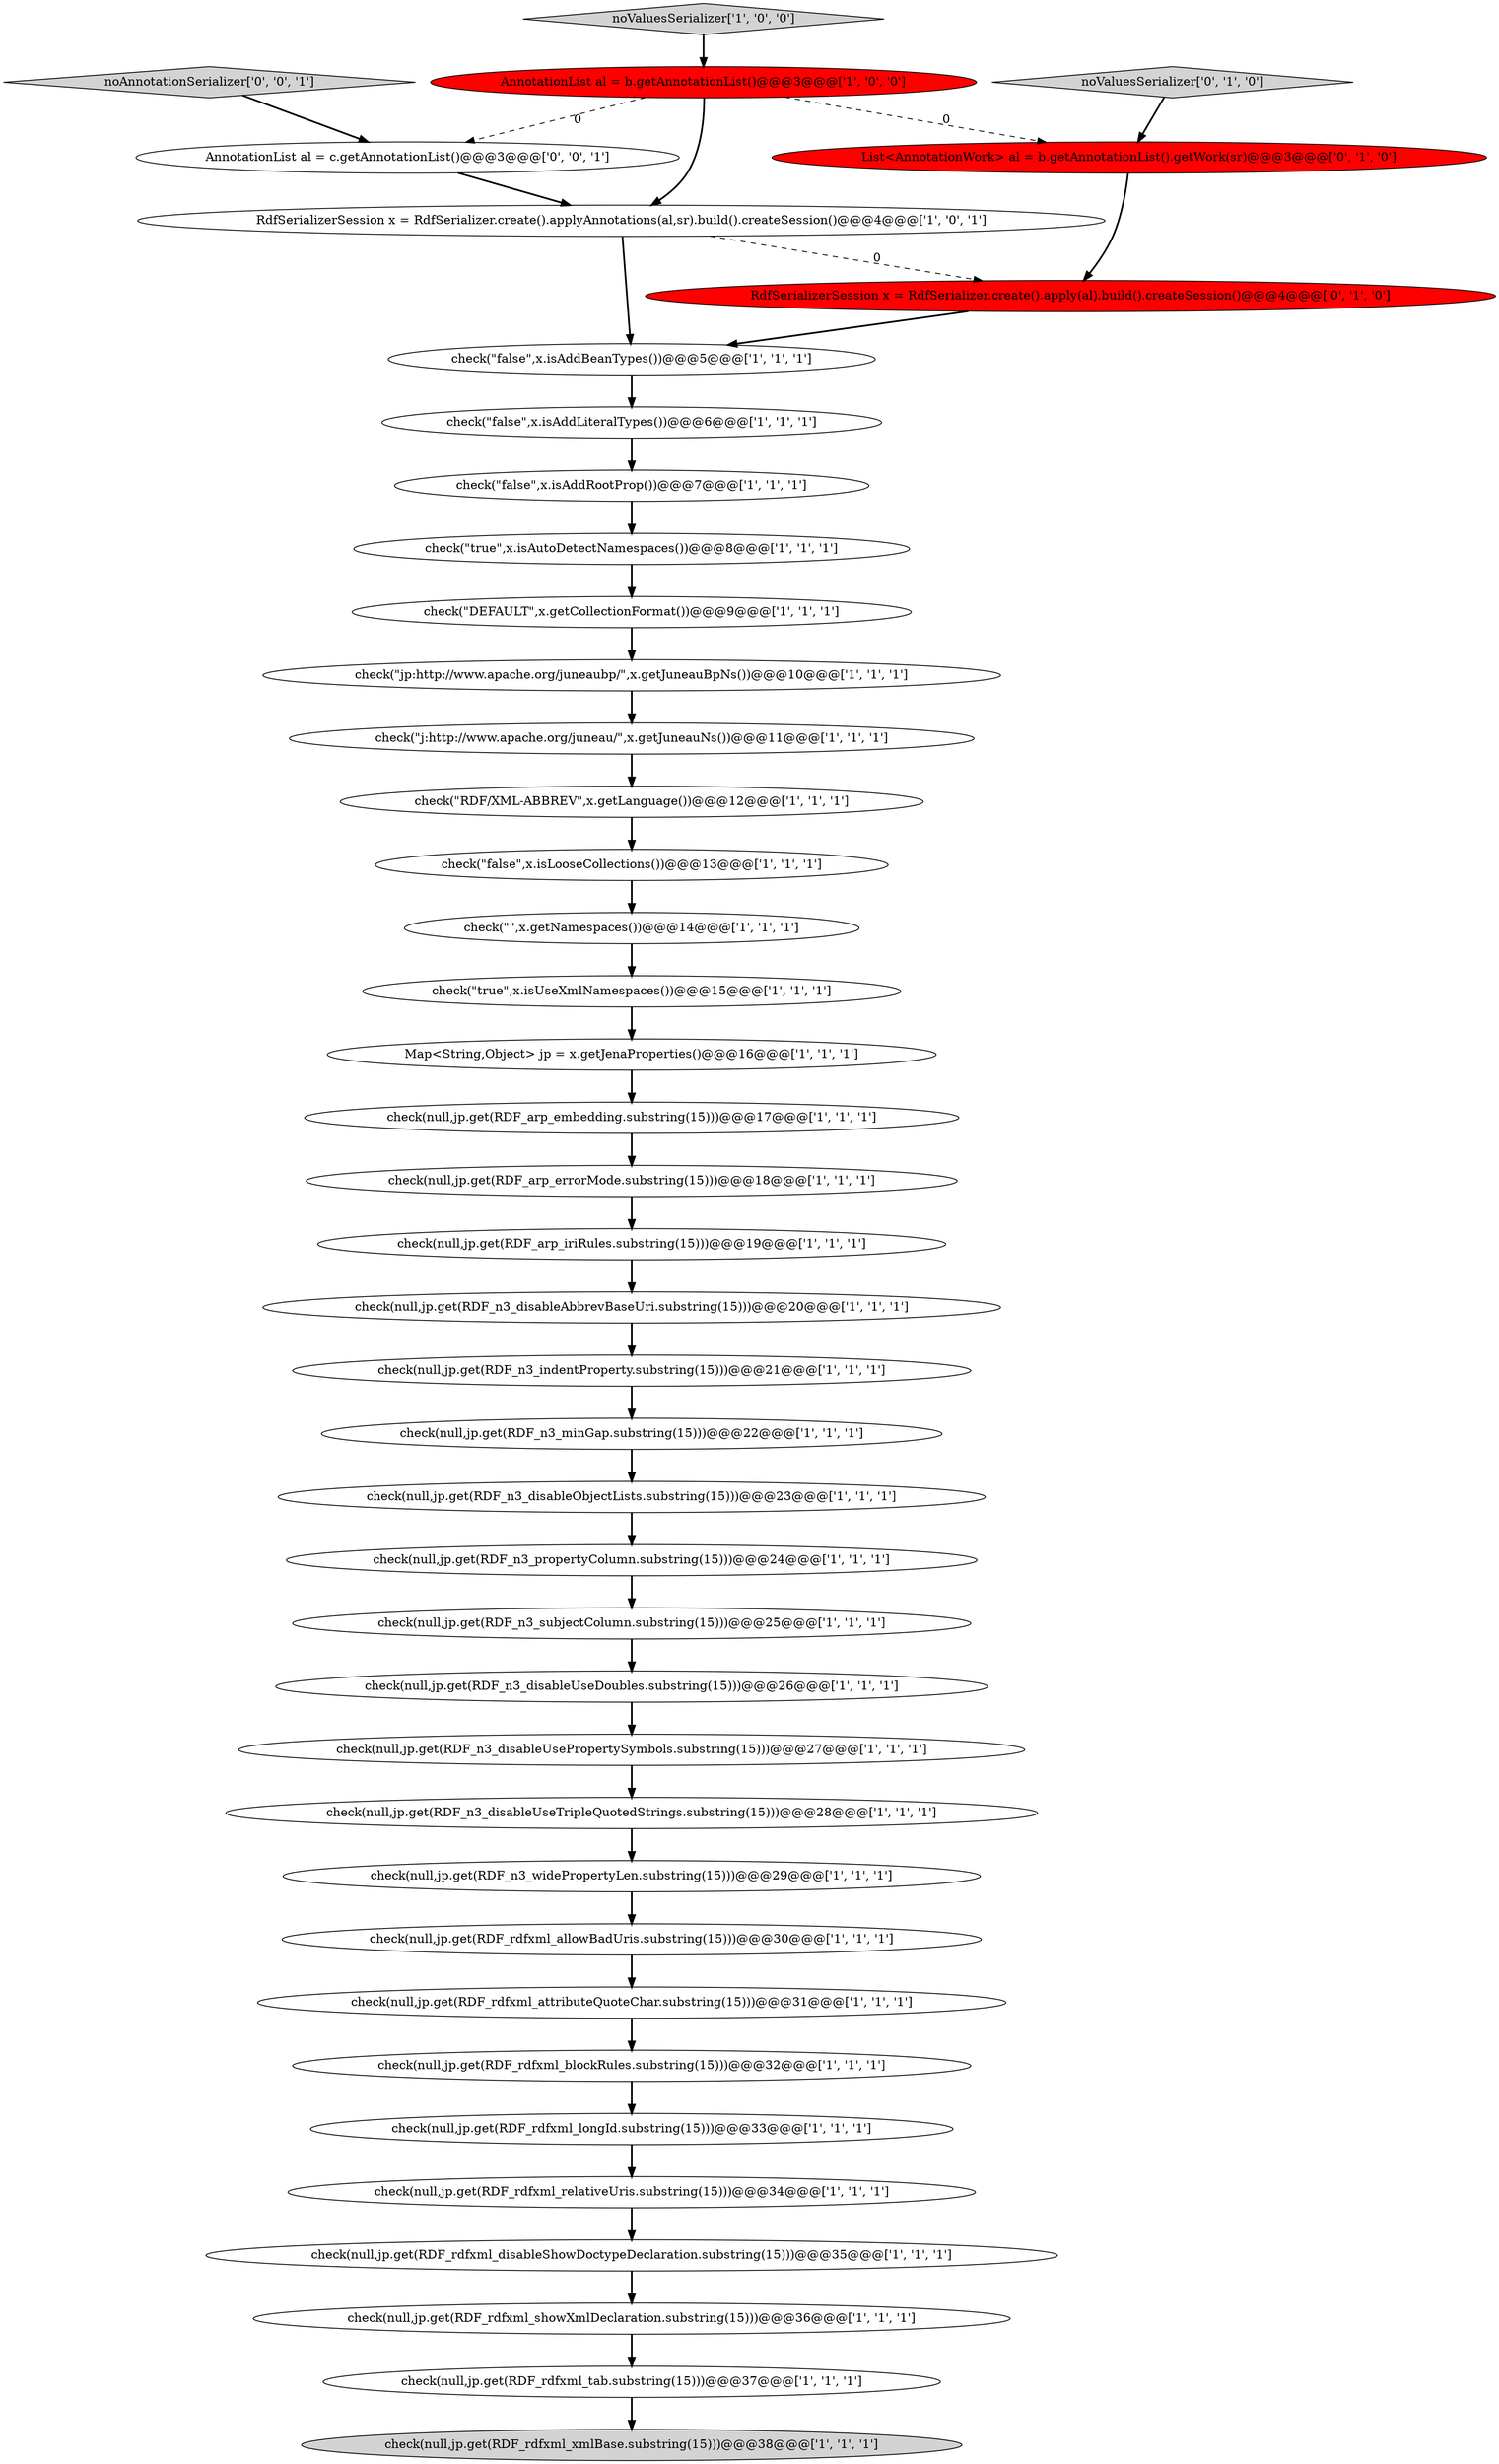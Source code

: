 digraph {
13 [style = filled, label = "check(\"DEFAULT\",x.getCollectionFormat())@@@9@@@['1', '1', '1']", fillcolor = white, shape = ellipse image = "AAA0AAABBB1BBB"];
18 [style = filled, label = "check(\"true\",x.isAutoDetectNamespaces())@@@8@@@['1', '1', '1']", fillcolor = white, shape = ellipse image = "AAA0AAABBB1BBB"];
39 [style = filled, label = "RdfSerializerSession x = RdfSerializer.create().apply(al).build().createSession()@@@4@@@['0', '1', '0']", fillcolor = red, shape = ellipse image = "AAA1AAABBB2BBB"];
1 [style = filled, label = "AnnotationList al = b.getAnnotationList()@@@3@@@['1', '0', '0']", fillcolor = red, shape = ellipse image = "AAA1AAABBB1BBB"];
16 [style = filled, label = "check(null,jp.get(RDF_rdfxml_tab.substring(15)))@@@37@@@['1', '1', '1']", fillcolor = white, shape = ellipse image = "AAA0AAABBB1BBB"];
3 [style = filled, label = "check(null,jp.get(RDF_n3_disableObjectLists.substring(15)))@@@23@@@['1', '1', '1']", fillcolor = white, shape = ellipse image = "AAA0AAABBB1BBB"];
40 [style = filled, label = "AnnotationList al = c.getAnnotationList()@@@3@@@['0', '0', '1']", fillcolor = white, shape = ellipse image = "AAA0AAABBB3BBB"];
15 [style = filled, label = "check(\"RDF/XML-ABBREV\",x.getLanguage())@@@12@@@['1', '1', '1']", fillcolor = white, shape = ellipse image = "AAA0AAABBB1BBB"];
24 [style = filled, label = "noValuesSerializer['1', '0', '0']", fillcolor = lightgray, shape = diamond image = "AAA0AAABBB1BBB"];
11 [style = filled, label = "check(\"true\",x.isUseXmlNamespaces())@@@15@@@['1', '1', '1']", fillcolor = white, shape = ellipse image = "AAA0AAABBB1BBB"];
21 [style = filled, label = "check(null,jp.get(RDF_rdfxml_allowBadUris.substring(15)))@@@30@@@['1', '1', '1']", fillcolor = white, shape = ellipse image = "AAA0AAABBB1BBB"];
8 [style = filled, label = "check(null,jp.get(RDF_n3_minGap.substring(15)))@@@22@@@['1', '1', '1']", fillcolor = white, shape = ellipse image = "AAA0AAABBB1BBB"];
19 [style = filled, label = "Map<String,Object> jp = x.getJenaProperties()@@@16@@@['1', '1', '1']", fillcolor = white, shape = ellipse image = "AAA0AAABBB1BBB"];
20 [style = filled, label = "check(null,jp.get(RDF_rdfxml_xmlBase.substring(15)))@@@38@@@['1', '1', '1']", fillcolor = lightgray, shape = ellipse image = "AAA0AAABBB1BBB"];
31 [style = filled, label = "check(null,jp.get(RDF_n3_disableAbbrevBaseUri.substring(15)))@@@20@@@['1', '1', '1']", fillcolor = white, shape = ellipse image = "AAA0AAABBB1BBB"];
0 [style = filled, label = "check(null,jp.get(RDF_n3_disableUsePropertySymbols.substring(15)))@@@27@@@['1', '1', '1']", fillcolor = white, shape = ellipse image = "AAA0AAABBB1BBB"];
10 [style = filled, label = "check(\"false\",x.isAddLiteralTypes())@@@6@@@['1', '1', '1']", fillcolor = white, shape = ellipse image = "AAA0AAABBB1BBB"];
2 [style = filled, label = "check(\"jp:http://www.apache.org/juneaubp/\",x.getJuneauBpNs())@@@10@@@['1', '1', '1']", fillcolor = white, shape = ellipse image = "AAA0AAABBB1BBB"];
4 [style = filled, label = "check(\"j:http://www.apache.org/juneau/\",x.getJuneauNs())@@@11@@@['1', '1', '1']", fillcolor = white, shape = ellipse image = "AAA0AAABBB1BBB"];
37 [style = filled, label = "List<AnnotationWork> al = b.getAnnotationList().getWork(sr)@@@3@@@['0', '1', '0']", fillcolor = red, shape = ellipse image = "AAA1AAABBB2BBB"];
33 [style = filled, label = "check(null,jp.get(RDF_n3_propertyColumn.substring(15)))@@@24@@@['1', '1', '1']", fillcolor = white, shape = ellipse image = "AAA0AAABBB1BBB"];
17 [style = filled, label = "check(null,jp.get(RDF_rdfxml_showXmlDeclaration.substring(15)))@@@36@@@['1', '1', '1']", fillcolor = white, shape = ellipse image = "AAA0AAABBB1BBB"];
6 [style = filled, label = "check(null,jp.get(RDF_n3_disableUseTripleQuotedStrings.substring(15)))@@@28@@@['1', '1', '1']", fillcolor = white, shape = ellipse image = "AAA0AAABBB1BBB"];
41 [style = filled, label = "noAnnotationSerializer['0', '0', '1']", fillcolor = lightgray, shape = diamond image = "AAA0AAABBB3BBB"];
32 [style = filled, label = "check(null,jp.get(RDF_rdfxml_relativeUris.substring(15)))@@@34@@@['1', '1', '1']", fillcolor = white, shape = ellipse image = "AAA0AAABBB1BBB"];
36 [style = filled, label = "check(null,jp.get(RDF_arp_iriRules.substring(15)))@@@19@@@['1', '1', '1']", fillcolor = white, shape = ellipse image = "AAA0AAABBB1BBB"];
26 [style = filled, label = "check(null,jp.get(RDF_arp_embedding.substring(15)))@@@17@@@['1', '1', '1']", fillcolor = white, shape = ellipse image = "AAA0AAABBB1BBB"];
22 [style = filled, label = "check(null,jp.get(RDF_rdfxml_attributeQuoteChar.substring(15)))@@@31@@@['1', '1', '1']", fillcolor = white, shape = ellipse image = "AAA0AAABBB1BBB"];
12 [style = filled, label = "RdfSerializerSession x = RdfSerializer.create().applyAnnotations(al,sr).build().createSession()@@@4@@@['1', '0', '1']", fillcolor = white, shape = ellipse image = "AAA0AAABBB1BBB"];
34 [style = filled, label = "check(null,jp.get(RDF_n3_disableUseDoubles.substring(15)))@@@26@@@['1', '1', '1']", fillcolor = white, shape = ellipse image = "AAA0AAABBB1BBB"];
9 [style = filled, label = "check(null,jp.get(RDF_rdfxml_blockRules.substring(15)))@@@32@@@['1', '1', '1']", fillcolor = white, shape = ellipse image = "AAA0AAABBB1BBB"];
29 [style = filled, label = "check(null,jp.get(RDF_arp_errorMode.substring(15)))@@@18@@@['1', '1', '1']", fillcolor = white, shape = ellipse image = "AAA0AAABBB1BBB"];
14 [style = filled, label = "check(null,jp.get(RDF_rdfxml_longId.substring(15)))@@@33@@@['1', '1', '1']", fillcolor = white, shape = ellipse image = "AAA0AAABBB1BBB"];
28 [style = filled, label = "check(null,jp.get(RDF_rdfxml_disableShowDoctypeDeclaration.substring(15)))@@@35@@@['1', '1', '1']", fillcolor = white, shape = ellipse image = "AAA0AAABBB1BBB"];
23 [style = filled, label = "check(null,jp.get(RDF_n3_subjectColumn.substring(15)))@@@25@@@['1', '1', '1']", fillcolor = white, shape = ellipse image = "AAA0AAABBB1BBB"];
5 [style = filled, label = "check(\"false\",x.isLooseCollections())@@@13@@@['1', '1', '1']", fillcolor = white, shape = ellipse image = "AAA0AAABBB1BBB"];
38 [style = filled, label = "noValuesSerializer['0', '1', '0']", fillcolor = lightgray, shape = diamond image = "AAA0AAABBB2BBB"];
25 [style = filled, label = "check(\"\",x.getNamespaces())@@@14@@@['1', '1', '1']", fillcolor = white, shape = ellipse image = "AAA0AAABBB1BBB"];
7 [style = filled, label = "check(\"false\",x.isAddBeanTypes())@@@5@@@['1', '1', '1']", fillcolor = white, shape = ellipse image = "AAA0AAABBB1BBB"];
27 [style = filled, label = "check(null,jp.get(RDF_n3_widePropertyLen.substring(15)))@@@29@@@['1', '1', '1']", fillcolor = white, shape = ellipse image = "AAA0AAABBB1BBB"];
35 [style = filled, label = "check(\"false\",x.isAddRootProp())@@@7@@@['1', '1', '1']", fillcolor = white, shape = ellipse image = "AAA0AAABBB1BBB"];
30 [style = filled, label = "check(null,jp.get(RDF_n3_indentProperty.substring(15)))@@@21@@@['1', '1', '1']", fillcolor = white, shape = ellipse image = "AAA0AAABBB1BBB"];
29->36 [style = bold, label=""];
1->37 [style = dashed, label="0"];
35->18 [style = bold, label=""];
7->10 [style = bold, label=""];
0->6 [style = bold, label=""];
26->29 [style = bold, label=""];
36->31 [style = bold, label=""];
8->3 [style = bold, label=""];
4->15 [style = bold, label=""];
22->9 [style = bold, label=""];
10->35 [style = bold, label=""];
3->33 [style = bold, label=""];
11->19 [style = bold, label=""];
2->4 [style = bold, label=""];
12->7 [style = bold, label=""];
34->0 [style = bold, label=""];
5->25 [style = bold, label=""];
15->5 [style = bold, label=""];
33->23 [style = bold, label=""];
1->40 [style = dashed, label="0"];
6->27 [style = bold, label=""];
40->12 [style = bold, label=""];
39->7 [style = bold, label=""];
38->37 [style = bold, label=""];
21->22 [style = bold, label=""];
25->11 [style = bold, label=""];
41->40 [style = bold, label=""];
19->26 [style = bold, label=""];
31->30 [style = bold, label=""];
18->13 [style = bold, label=""];
1->12 [style = bold, label=""];
23->34 [style = bold, label=""];
9->14 [style = bold, label=""];
28->17 [style = bold, label=""];
24->1 [style = bold, label=""];
30->8 [style = bold, label=""];
14->32 [style = bold, label=""];
16->20 [style = bold, label=""];
27->21 [style = bold, label=""];
32->28 [style = bold, label=""];
37->39 [style = bold, label=""];
17->16 [style = bold, label=""];
12->39 [style = dashed, label="0"];
13->2 [style = bold, label=""];
}
